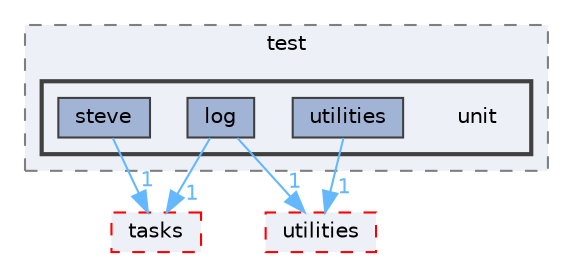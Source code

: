 digraph "unit"
{
 // INTERACTIVE_SVG=YES
 // LATEX_PDF_SIZE
  bgcolor="transparent";
  edge [fontname=Helvetica,fontsize=10,labelfontname=Helvetica,labelfontsize=10];
  node [fontname=Helvetica,fontsize=10,shape=box,height=0.2,width=0.4];
  compound=true
  subgraph clusterdir_ac05129b11b5a537cec6bd85d4a1e765 {
    graph [ bgcolor="#edf0f7", pencolor="grey50", label="test", fontname=Helvetica,fontsize=10 style="filled,dashed", URL="dir_ac05129b11b5a537cec6bd85d4a1e765.html",tooltip=""]
  subgraph clusterdir_09400af60e3e72686a86b9acc080d11b {
    graph [ bgcolor="#edf0f7", pencolor="grey25", label="", fontname=Helvetica,fontsize=10 style="filled,bold", URL="dir_09400af60e3e72686a86b9acc080d11b.html",tooltip=""]
    dir_09400af60e3e72686a86b9acc080d11b [shape=plaintext, label="unit"];
  dir_b22a9f6258de9c4a65dda98cbcdd3508 [label="log", fillcolor="#a2b4d6", color="grey25", style="filled", URL="dir_b22a9f6258de9c4a65dda98cbcdd3508.html",tooltip=""];
  dir_6328290de94ada298673435886f67d89 [label="steve", fillcolor="#a2b4d6", color="grey25", style="filled", URL="dir_6328290de94ada298673435886f67d89.html",tooltip=""];
  dir_bfe6cf2b418fd31d35e5b48a3d4af55c [label="utilities", fillcolor="#a2b4d6", color="grey25", style="filled", URL="dir_bfe6cf2b418fd31d35e5b48a3d4af55c.html",tooltip=""];
  }
  }
  dir_76dd8867a16d204aa2db31affc56d971 [label="tasks", fillcolor="#edf0f7", color="red", style="filled,dashed", URL="dir_76dd8867a16d204aa2db31affc56d971.html",tooltip=""];
  dir_f18bcf57bbcb015d680a06f545708a64 [label="utilities", fillcolor="#edf0f7", color="red", style="filled,dashed", URL="dir_f18bcf57bbcb015d680a06f545708a64.html",tooltip=""];
  dir_b22a9f6258de9c4a65dda98cbcdd3508->dir_76dd8867a16d204aa2db31affc56d971 [headlabel="1", labeldistance=1.5 headhref="dir_000013_000029.html" href="dir_000013_000029.html" color="steelblue1" fontcolor="steelblue1"];
  dir_b22a9f6258de9c4a65dda98cbcdd3508->dir_f18bcf57bbcb015d680a06f545708a64 [headlabel="1", labeldistance=1.5 headhref="dir_000013_000034.html" href="dir_000013_000034.html" color="steelblue1" fontcolor="steelblue1"];
  dir_6328290de94ada298673435886f67d89->dir_76dd8867a16d204aa2db31affc56d971 [headlabel="1", labeldistance=1.5 headhref="dir_000026_000029.html" href="dir_000026_000029.html" color="steelblue1" fontcolor="steelblue1"];
  dir_bfe6cf2b418fd31d35e5b48a3d4af55c->dir_f18bcf57bbcb015d680a06f545708a64 [headlabel="1", labeldistance=1.5 headhref="dir_000033_000034.html" href="dir_000033_000034.html" color="steelblue1" fontcolor="steelblue1"];
}
